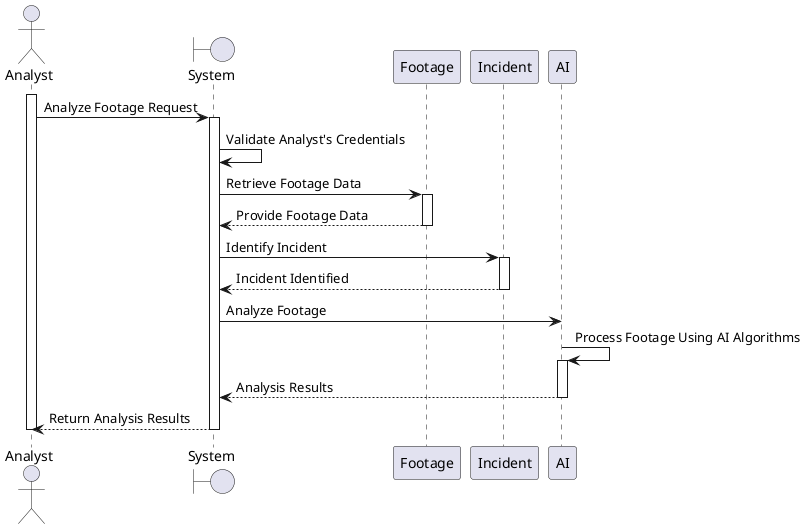 @startuml
  actor Analyst
  boundary "System" as System

  activate Analyst
  Analyst -> System: Analyze Footage Request
  activate System

  System -> System: Validate Analyst's Credentials
  System -> Footage: Retrieve Footage Data
  activate Footage
  Footage --> System: Provide Footage Data
  deactivate Footage
  System -> Incident: Identify Incident
  activate Incident
  Incident --> System: Incident Identified
  deactivate Incident
  System -> AI: Analyze Footage
  AI -> AI: Process Footage Using AI Algorithms
  activate AI
  AI --> System: Analysis Results
  deactivate AI
  System --> Analyst: Return Analysis Results
  deactivate System
  deactivate Analyst
@enduml